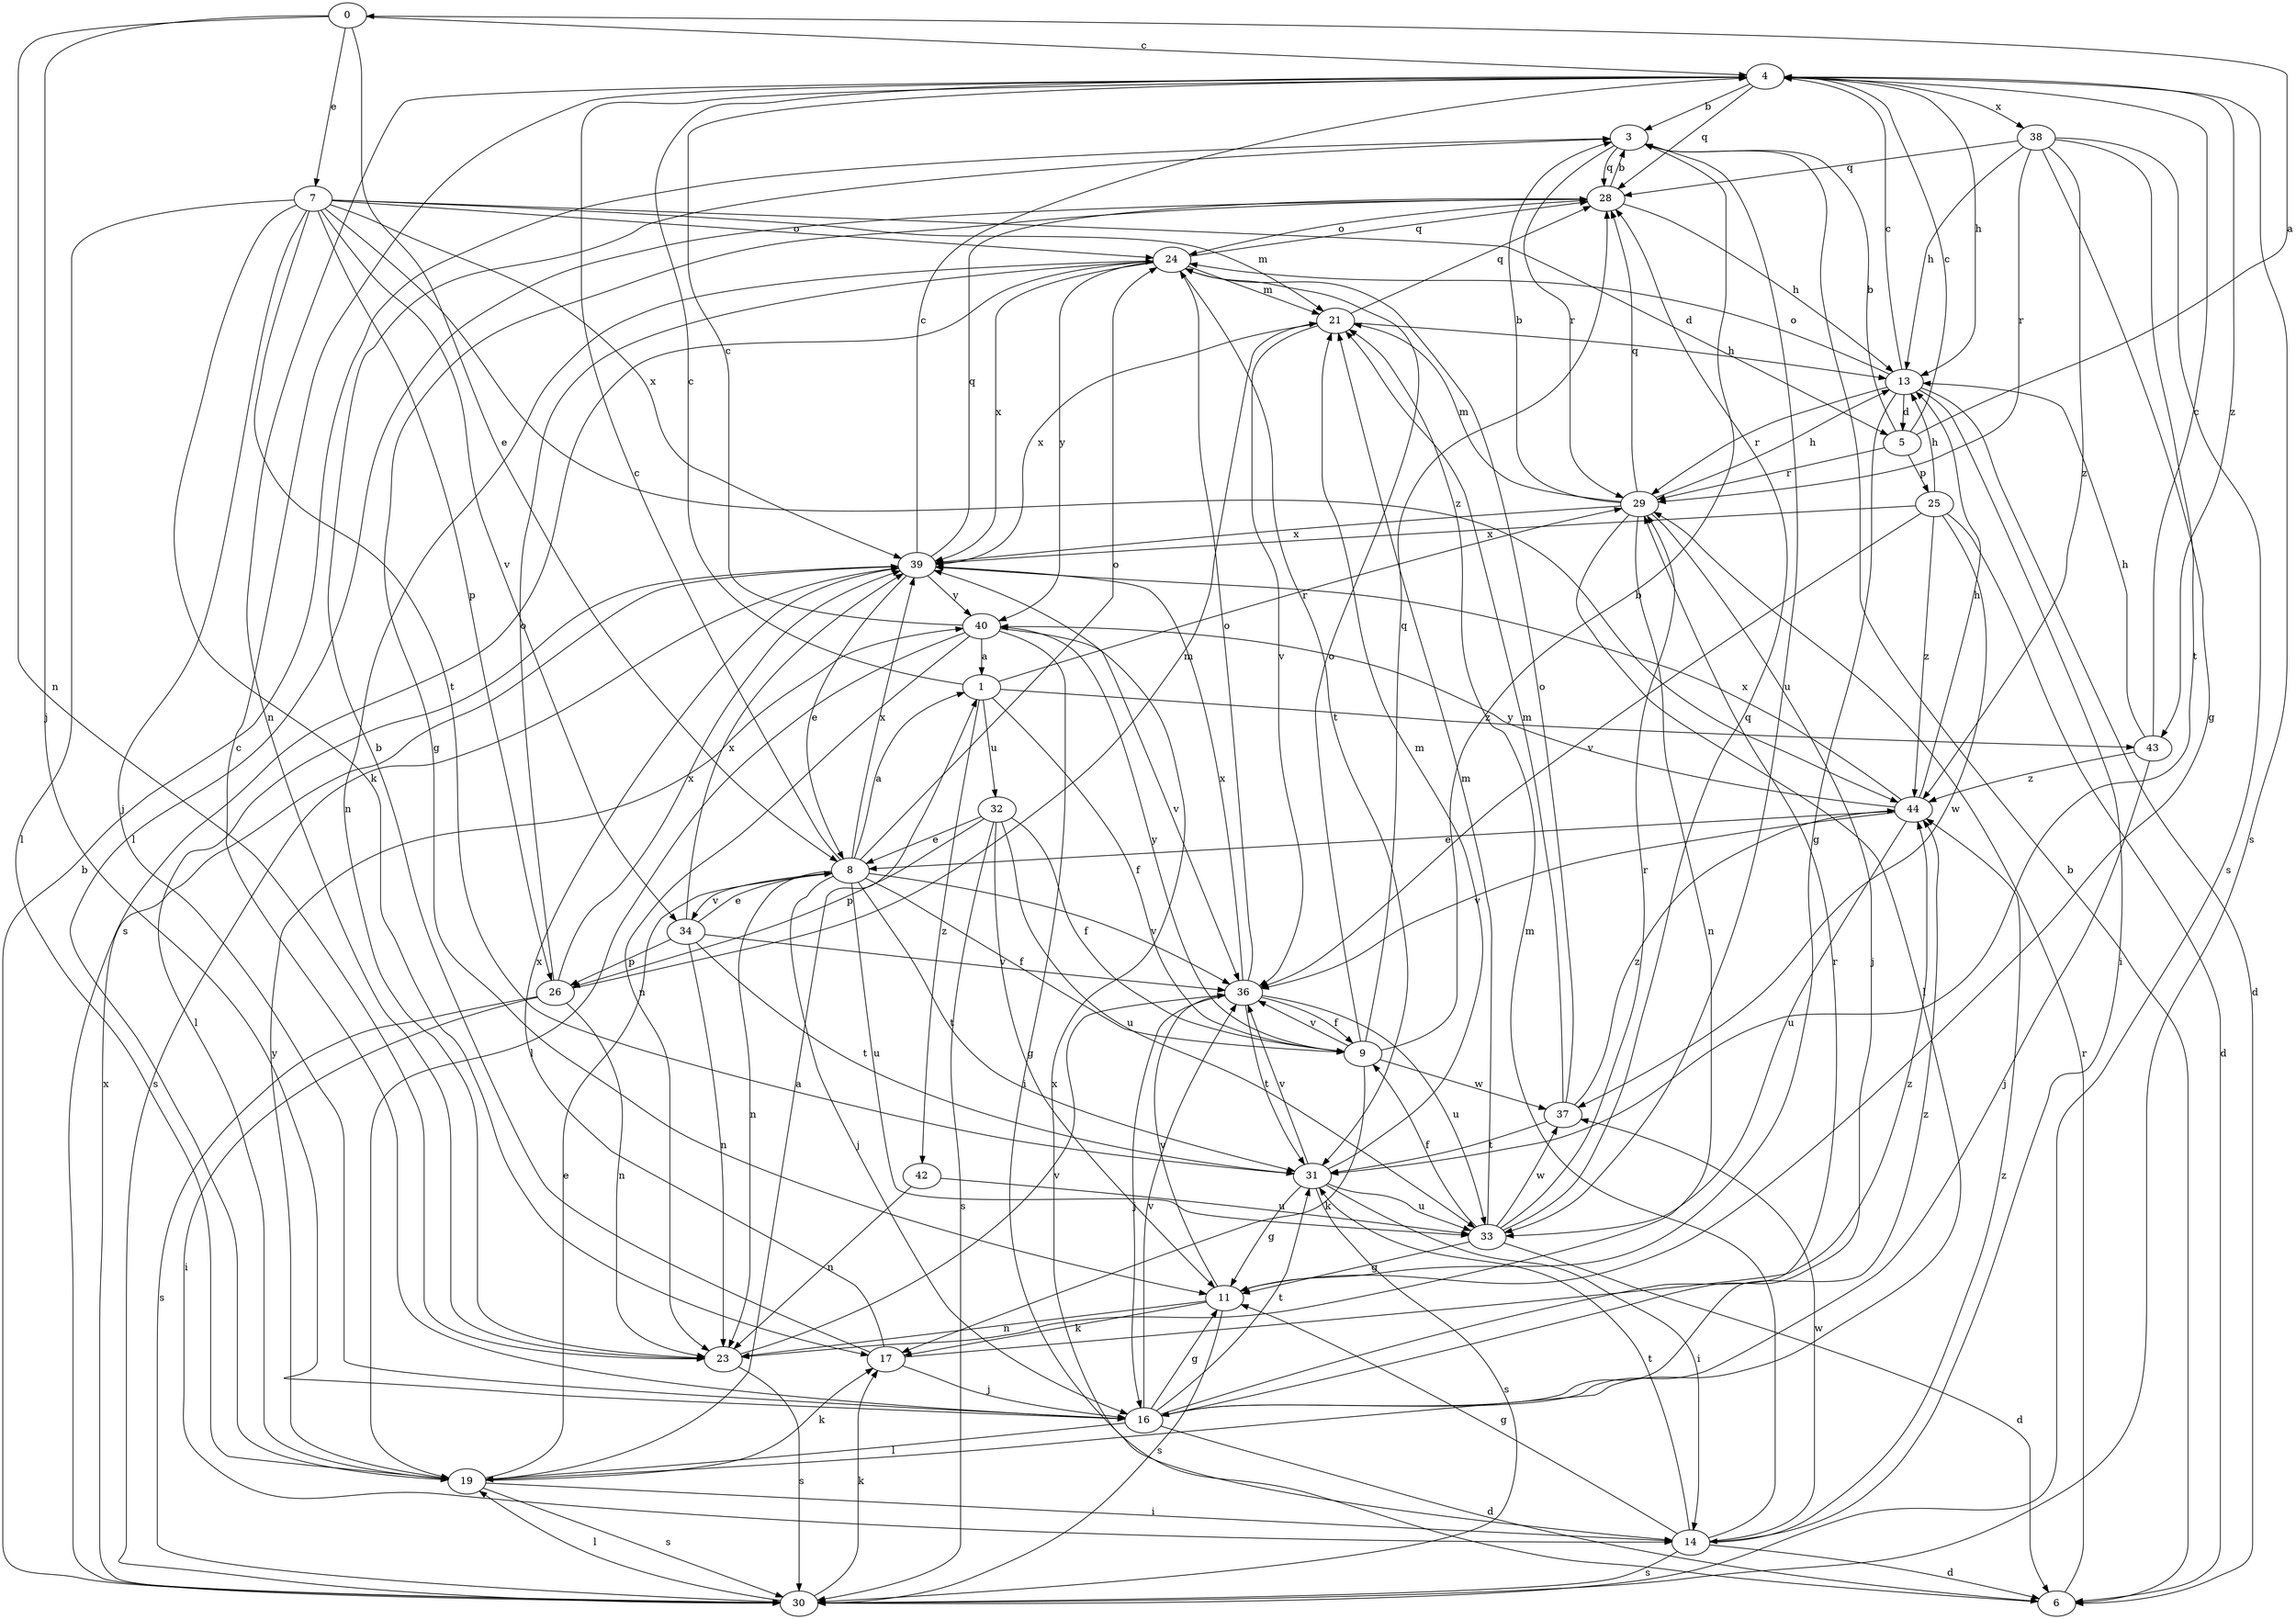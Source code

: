 strict digraph  {
0;
1;
3;
4;
5;
6;
7;
8;
9;
11;
13;
14;
16;
17;
19;
21;
23;
24;
25;
26;
28;
29;
30;
31;
32;
33;
34;
36;
37;
38;
39;
40;
42;
43;
44;
0 -> 4  [label=c];
0 -> 7  [label=e];
0 -> 8  [label=e];
0 -> 16  [label=j];
0 -> 23  [label=n];
1 -> 4  [label=c];
1 -> 9  [label=f];
1 -> 29  [label=r];
1 -> 32  [label=u];
1 -> 42  [label=z];
1 -> 43  [label=z];
3 -> 28  [label=q];
3 -> 29  [label=r];
3 -> 33  [label=u];
4 -> 3  [label=b];
4 -> 13  [label=h];
4 -> 23  [label=n];
4 -> 28  [label=q];
4 -> 30  [label=s];
4 -> 38  [label=x];
4 -> 43  [label=z];
5 -> 0  [label=a];
5 -> 3  [label=b];
5 -> 4  [label=c];
5 -> 25  [label=p];
5 -> 29  [label=r];
6 -> 3  [label=b];
6 -> 29  [label=r];
6 -> 39  [label=x];
7 -> 5  [label=d];
7 -> 16  [label=j];
7 -> 17  [label=k];
7 -> 19  [label=l];
7 -> 21  [label=m];
7 -> 24  [label=o];
7 -> 26  [label=p];
7 -> 31  [label=t];
7 -> 34  [label=v];
7 -> 39  [label=x];
7 -> 44  [label=z];
8 -> 1  [label=a];
8 -> 4  [label=c];
8 -> 9  [label=f];
8 -> 16  [label=j];
8 -> 23  [label=n];
8 -> 24  [label=o];
8 -> 31  [label=t];
8 -> 33  [label=u];
8 -> 34  [label=v];
8 -> 36  [label=v];
8 -> 39  [label=x];
9 -> 3  [label=b];
9 -> 17  [label=k];
9 -> 24  [label=o];
9 -> 28  [label=q];
9 -> 36  [label=v];
9 -> 37  [label=w];
9 -> 40  [label=y];
11 -> 17  [label=k];
11 -> 23  [label=n];
11 -> 30  [label=s];
11 -> 36  [label=v];
13 -> 4  [label=c];
13 -> 5  [label=d];
13 -> 6  [label=d];
13 -> 11  [label=g];
13 -> 14  [label=i];
13 -> 24  [label=o];
13 -> 29  [label=r];
14 -> 6  [label=d];
14 -> 11  [label=g];
14 -> 21  [label=m];
14 -> 30  [label=s];
14 -> 31  [label=t];
14 -> 37  [label=w];
14 -> 44  [label=z];
16 -> 4  [label=c];
16 -> 6  [label=d];
16 -> 11  [label=g];
16 -> 19  [label=l];
16 -> 29  [label=r];
16 -> 31  [label=t];
16 -> 36  [label=v];
16 -> 44  [label=z];
17 -> 3  [label=b];
17 -> 16  [label=j];
17 -> 39  [label=x];
17 -> 44  [label=z];
19 -> 1  [label=a];
19 -> 8  [label=e];
19 -> 14  [label=i];
19 -> 17  [label=k];
19 -> 30  [label=s];
19 -> 40  [label=y];
21 -> 13  [label=h];
21 -> 28  [label=q];
21 -> 36  [label=v];
21 -> 39  [label=x];
23 -> 30  [label=s];
23 -> 36  [label=v];
24 -> 21  [label=m];
24 -> 23  [label=n];
24 -> 28  [label=q];
24 -> 30  [label=s];
24 -> 31  [label=t];
24 -> 39  [label=x];
24 -> 40  [label=y];
25 -> 6  [label=d];
25 -> 13  [label=h];
25 -> 36  [label=v];
25 -> 37  [label=w];
25 -> 39  [label=x];
25 -> 44  [label=z];
26 -> 14  [label=i];
26 -> 21  [label=m];
26 -> 23  [label=n];
26 -> 24  [label=o];
26 -> 30  [label=s];
26 -> 39  [label=x];
28 -> 3  [label=b];
28 -> 11  [label=g];
28 -> 13  [label=h];
28 -> 19  [label=l];
28 -> 24  [label=o];
29 -> 3  [label=b];
29 -> 13  [label=h];
29 -> 16  [label=j];
29 -> 19  [label=l];
29 -> 21  [label=m];
29 -> 23  [label=n];
29 -> 28  [label=q];
29 -> 39  [label=x];
30 -> 3  [label=b];
30 -> 17  [label=k];
30 -> 19  [label=l];
30 -> 39  [label=x];
31 -> 11  [label=g];
31 -> 14  [label=i];
31 -> 21  [label=m];
31 -> 30  [label=s];
31 -> 33  [label=u];
31 -> 36  [label=v];
32 -> 8  [label=e];
32 -> 9  [label=f];
32 -> 11  [label=g];
32 -> 26  [label=p];
32 -> 30  [label=s];
32 -> 33  [label=u];
33 -> 6  [label=d];
33 -> 9  [label=f];
33 -> 11  [label=g];
33 -> 21  [label=m];
33 -> 28  [label=q];
33 -> 29  [label=r];
33 -> 37  [label=w];
34 -> 8  [label=e];
34 -> 23  [label=n];
34 -> 26  [label=p];
34 -> 31  [label=t];
34 -> 36  [label=v];
34 -> 39  [label=x];
36 -> 9  [label=f];
36 -> 16  [label=j];
36 -> 24  [label=o];
36 -> 31  [label=t];
36 -> 33  [label=u];
36 -> 39  [label=x];
37 -> 21  [label=m];
37 -> 24  [label=o];
37 -> 31  [label=t];
37 -> 44  [label=z];
38 -> 11  [label=g];
38 -> 13  [label=h];
38 -> 28  [label=q];
38 -> 29  [label=r];
38 -> 30  [label=s];
38 -> 31  [label=t];
38 -> 44  [label=z];
39 -> 4  [label=c];
39 -> 8  [label=e];
39 -> 19  [label=l];
39 -> 28  [label=q];
39 -> 30  [label=s];
39 -> 40  [label=y];
40 -> 1  [label=a];
40 -> 4  [label=c];
40 -> 14  [label=i];
40 -> 19  [label=l];
40 -> 23  [label=n];
40 -> 36  [label=v];
42 -> 23  [label=n];
42 -> 33  [label=u];
43 -> 4  [label=c];
43 -> 13  [label=h];
43 -> 16  [label=j];
43 -> 44  [label=z];
44 -> 8  [label=e];
44 -> 13  [label=h];
44 -> 33  [label=u];
44 -> 36  [label=v];
44 -> 39  [label=x];
44 -> 40  [label=y];
}
